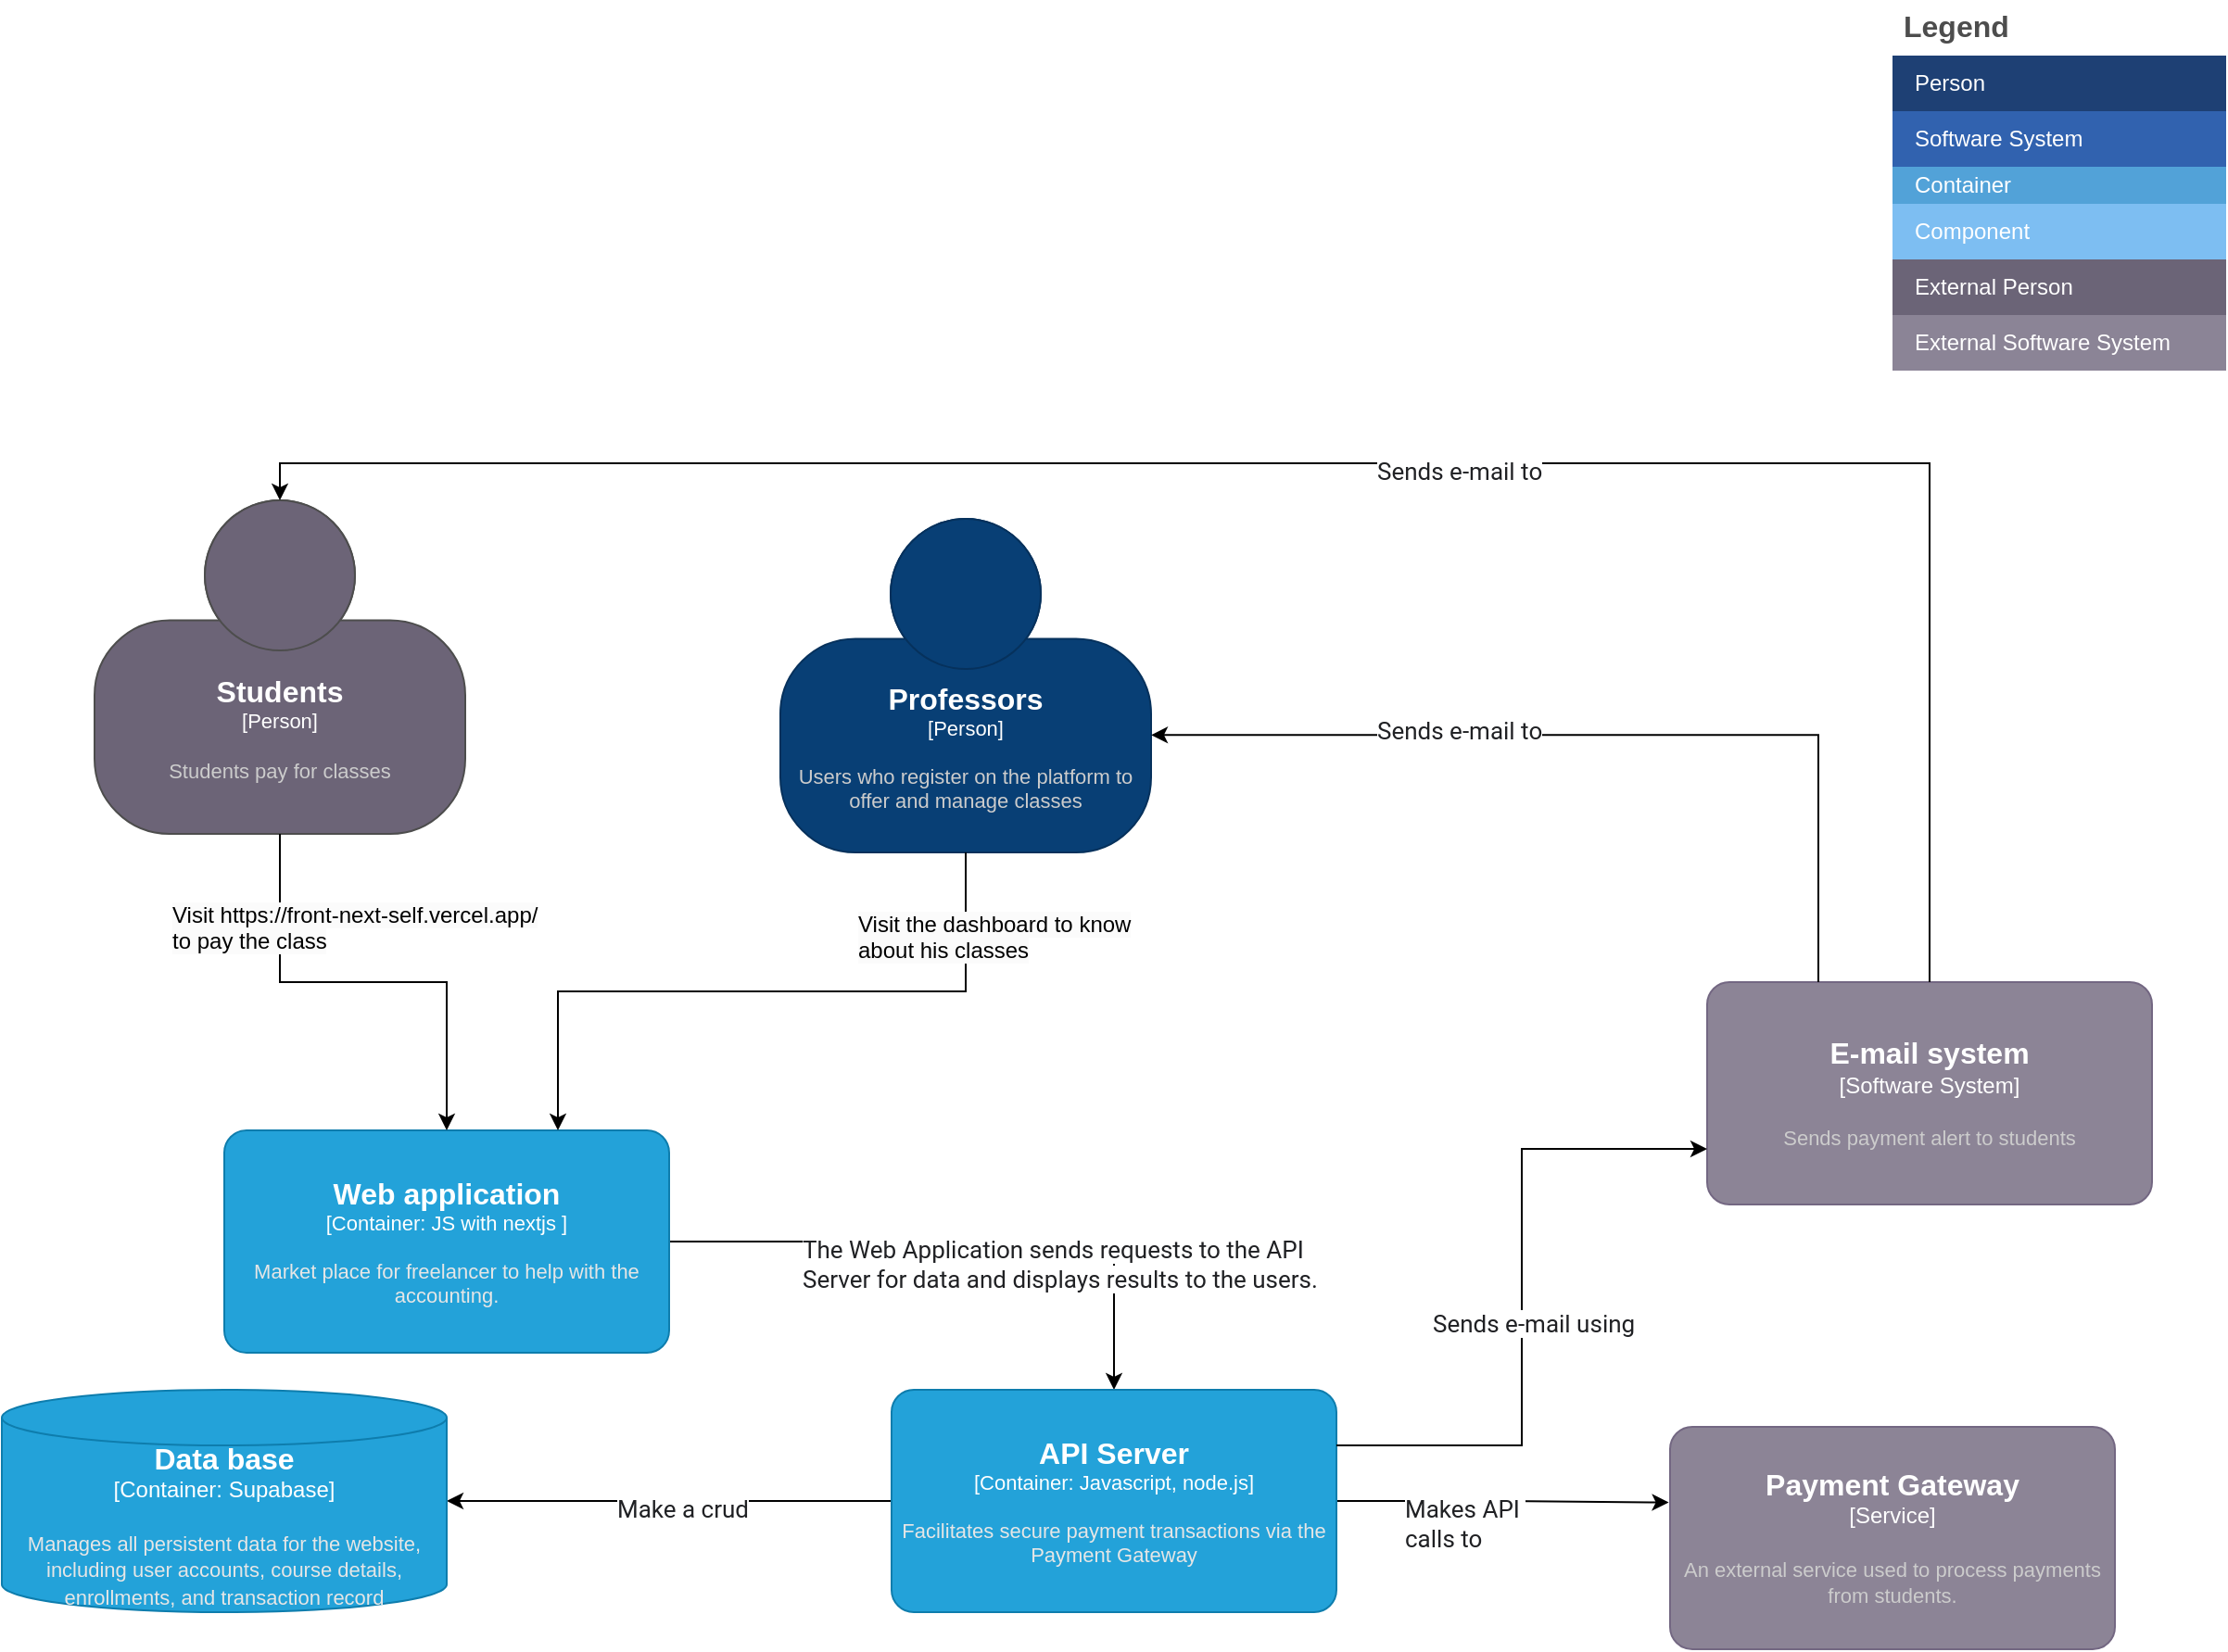 <mxfile version="24.7.12">
  <diagram name="Page-1" id="b72Eq_BYhysEmqcfSA89">
    <mxGraphModel dx="2537" dy="2018" grid="1" gridSize="10" guides="1" tooltips="1" connect="1" arrows="1" fold="1" page="1" pageScale="1" pageWidth="850" pageHeight="1100" math="0" shadow="0">
      <root>
        <mxCell id="0" />
        <mxCell id="1" parent="0" />
        <object placeholders="1" c4Name="Professors " c4Type="Person" c4Description="Users who register on the platform to offer and manage classes" label="&lt;font style=&quot;font-size: 16px&quot;&gt;&lt;b&gt;%c4Name%&lt;/b&gt;&lt;/font&gt;&lt;div&gt;[%c4Type%]&lt;/div&gt;&lt;br&gt;&lt;div&gt;&lt;font style=&quot;font-size: 11px&quot;&gt;&lt;font color=&quot;#cccccc&quot;&gt;%c4Description%&lt;/font&gt;&lt;/div&gt;" id="1lgq9A5fIySL62CHynMf-1">
          <mxCell style="html=1;fontSize=11;dashed=0;whiteSpace=wrap;fillColor=#083F75;strokeColor=#06315C;fontColor=#ffffff;shape=mxgraph.c4.person2;align=center;metaEdit=1;points=[[0.5,0,0],[1,0.5,0],[1,0.75,0],[0.75,1,0],[0.5,1,0],[0.25,1,0],[0,0.75,0],[0,0.5,0]];resizable=0;" parent="1" vertex="1">
            <mxGeometry x="20" y="-20" width="200" height="180" as="geometry" />
          </mxCell>
        </object>
        <mxCell id="mXYAS4AlTnPBMS_LGsLF-4" value="Legend" style="shape=table;startSize=30;container=1;collapsible=0;childLayout=tableLayout;fontSize=16;align=left;verticalAlign=top;fillColor=none;strokeColor=none;fontColor=#4D4D4D;fontStyle=1;spacingLeft=6;spacing=0;resizable=0;" parent="1" vertex="1">
          <mxGeometry x="620" y="-300" width="180" height="200" as="geometry" />
        </mxCell>
        <mxCell id="mXYAS4AlTnPBMS_LGsLF-5" value="" style="shape=tableRow;horizontal=0;startSize=0;swimlaneHead=0;swimlaneBody=0;strokeColor=inherit;top=0;left=0;bottom=0;right=0;collapsible=0;dropTarget=0;fillColor=none;points=[[0,0.5],[1,0.5]];portConstraint=eastwest;fontSize=12;" parent="mXYAS4AlTnPBMS_LGsLF-4" vertex="1">
          <mxGeometry y="30" width="180" height="30" as="geometry" />
        </mxCell>
        <mxCell id="mXYAS4AlTnPBMS_LGsLF-6" value="Person" style="shape=partialRectangle;html=1;whiteSpace=wrap;connectable=0;strokeColor=inherit;overflow=hidden;fillColor=#1E4074;top=0;left=0;bottom=0;right=0;pointerEvents=1;fontSize=12;align=left;fontColor=#FFFFFF;gradientColor=none;spacingLeft=10;spacingRight=4;" parent="mXYAS4AlTnPBMS_LGsLF-5" vertex="1">
          <mxGeometry width="180" height="30" as="geometry">
            <mxRectangle width="180" height="30" as="alternateBounds" />
          </mxGeometry>
        </mxCell>
        <mxCell id="mXYAS4AlTnPBMS_LGsLF-7" value="" style="shape=tableRow;horizontal=0;startSize=0;swimlaneHead=0;swimlaneBody=0;strokeColor=inherit;top=0;left=0;bottom=0;right=0;collapsible=0;dropTarget=0;fillColor=none;points=[[0,0.5],[1,0.5]];portConstraint=eastwest;fontSize=12;" parent="mXYAS4AlTnPBMS_LGsLF-4" vertex="1">
          <mxGeometry y="60" width="180" height="30" as="geometry" />
        </mxCell>
        <mxCell id="mXYAS4AlTnPBMS_LGsLF-8" value="Software System" style="shape=partialRectangle;html=1;whiteSpace=wrap;connectable=0;strokeColor=inherit;overflow=hidden;fillColor=#3162AF;top=0;left=0;bottom=0;right=0;pointerEvents=1;fontSize=12;align=left;fontColor=#FFFFFF;gradientColor=none;spacingLeft=10;spacingRight=4;" parent="mXYAS4AlTnPBMS_LGsLF-7" vertex="1">
          <mxGeometry width="180" height="30" as="geometry">
            <mxRectangle width="180" height="30" as="alternateBounds" />
          </mxGeometry>
        </mxCell>
        <mxCell id="mXYAS4AlTnPBMS_LGsLF-9" value="" style="shape=tableRow;horizontal=0;startSize=0;swimlaneHead=0;swimlaneBody=0;strokeColor=inherit;top=0;left=0;bottom=0;right=0;collapsible=0;dropTarget=0;fillColor=none;points=[[0,0.5],[1,0.5]];portConstraint=eastwest;fontSize=12;" parent="mXYAS4AlTnPBMS_LGsLF-4" vertex="1">
          <mxGeometry y="90" width="180" height="20" as="geometry" />
        </mxCell>
        <mxCell id="mXYAS4AlTnPBMS_LGsLF-10" value="Container" style="shape=partialRectangle;html=1;whiteSpace=wrap;connectable=0;strokeColor=inherit;overflow=hidden;fillColor=#52a2d8;top=0;left=0;bottom=0;right=0;pointerEvents=1;fontSize=12;align=left;fontColor=#FFFFFF;gradientColor=none;spacingLeft=10;spacingRight=4;" parent="mXYAS4AlTnPBMS_LGsLF-9" vertex="1">
          <mxGeometry width="180" height="20" as="geometry">
            <mxRectangle width="180" height="20" as="alternateBounds" />
          </mxGeometry>
        </mxCell>
        <mxCell id="mXYAS4AlTnPBMS_LGsLF-11" value="" style="shape=tableRow;horizontal=0;startSize=0;swimlaneHead=0;swimlaneBody=0;strokeColor=inherit;top=0;left=0;bottom=0;right=0;collapsible=0;dropTarget=0;fillColor=none;points=[[0,0.5],[1,0.5]];portConstraint=eastwest;fontSize=12;" parent="mXYAS4AlTnPBMS_LGsLF-4" vertex="1">
          <mxGeometry y="110" width="180" height="30" as="geometry" />
        </mxCell>
        <mxCell id="mXYAS4AlTnPBMS_LGsLF-12" value="Component" style="shape=partialRectangle;html=1;whiteSpace=wrap;connectable=0;strokeColor=inherit;overflow=hidden;fillColor=#7dbef2;top=0;left=0;bottom=0;right=0;pointerEvents=1;fontSize=12;align=left;fontColor=#FFFFFF;gradientColor=none;spacingLeft=10;spacingRight=4;" parent="mXYAS4AlTnPBMS_LGsLF-11" vertex="1">
          <mxGeometry width="180" height="30" as="geometry">
            <mxRectangle width="180" height="30" as="alternateBounds" />
          </mxGeometry>
        </mxCell>
        <mxCell id="mXYAS4AlTnPBMS_LGsLF-13" value="" style="shape=tableRow;horizontal=0;startSize=0;swimlaneHead=0;swimlaneBody=0;strokeColor=inherit;top=0;left=0;bottom=0;right=0;collapsible=0;dropTarget=0;fillColor=none;points=[[0,0.5],[1,0.5]];portConstraint=eastwest;fontSize=12;" parent="mXYAS4AlTnPBMS_LGsLF-4" vertex="1">
          <mxGeometry y="140" width="180" height="30" as="geometry" />
        </mxCell>
        <mxCell id="mXYAS4AlTnPBMS_LGsLF-14" value="External Person" style="shape=partialRectangle;html=1;whiteSpace=wrap;connectable=0;strokeColor=inherit;overflow=hidden;fillColor=#6b6477;top=0;left=0;bottom=0;right=0;pointerEvents=1;fontSize=12;align=left;fontColor=#FFFFFF;gradientColor=none;spacingLeft=10;spacingRight=4;" parent="mXYAS4AlTnPBMS_LGsLF-13" vertex="1">
          <mxGeometry width="180" height="30" as="geometry">
            <mxRectangle width="180" height="30" as="alternateBounds" />
          </mxGeometry>
        </mxCell>
        <mxCell id="mXYAS4AlTnPBMS_LGsLF-15" value="" style="shape=tableRow;horizontal=0;startSize=0;swimlaneHead=0;swimlaneBody=0;strokeColor=inherit;top=0;left=0;bottom=0;right=0;collapsible=0;dropTarget=0;fillColor=none;points=[[0,0.5],[1,0.5]];portConstraint=eastwest;fontSize=12;" parent="mXYAS4AlTnPBMS_LGsLF-4" vertex="1">
          <mxGeometry y="170" width="180" height="30" as="geometry" />
        </mxCell>
        <mxCell id="mXYAS4AlTnPBMS_LGsLF-16" value="External Software System" style="shape=partialRectangle;html=1;whiteSpace=wrap;connectable=0;strokeColor=inherit;overflow=hidden;fillColor=#8b8496;top=0;left=0;bottom=0;right=0;pointerEvents=1;fontSize=12;align=left;fontColor=#FFFFFF;gradientColor=none;spacingLeft=10;spacingRight=4;" parent="mXYAS4AlTnPBMS_LGsLF-15" vertex="1">
          <mxGeometry width="180" height="30" as="geometry">
            <mxRectangle width="180" height="30" as="alternateBounds" />
          </mxGeometry>
        </mxCell>
        <mxCell id="UMdhtbdnb8bo0hYb-upR-8" value="" style="edgeStyle=orthogonalEdgeStyle;rounded=0;orthogonalLoop=1;jettySize=auto;html=1;" parent="1" source="UMdhtbdnb8bo0hYb-upR-1" target="UMdhtbdnb8bo0hYb-upR-3" edge="1">
          <mxGeometry relative="1" as="geometry" />
        </mxCell>
        <object placeholders="1" c4Name="Web application" c4Type="Container" c4Technology="JS with nextjs " c4Description="Market place for freelancer to help with the accounting." label="&lt;font style=&quot;font-size: 16px&quot;&gt;&lt;b&gt;%c4Name%&lt;/b&gt;&lt;/font&gt;&lt;div&gt;[%c4Type%: %c4Technology%]&lt;/div&gt;&lt;br&gt;&lt;div&gt;&lt;font style=&quot;font-size: 11px&quot;&gt;&lt;font color=&quot;#E6E6E6&quot;&gt;%c4Description%&lt;/font&gt;&lt;/div&gt;" id="UMdhtbdnb8bo0hYb-upR-1">
          <mxCell style="rounded=1;whiteSpace=wrap;html=1;fontSize=11;labelBackgroundColor=none;fillColor=#23A2D9;fontColor=#ffffff;align=center;arcSize=10;strokeColor=#0E7DAD;metaEdit=1;resizable=0;points=[[0.25,0,0],[0.5,0,0],[0.75,0,0],[1,0.25,0],[1,0.5,0],[1,0.75,0],[0.75,1,0],[0.5,1,0],[0.25,1,0],[0,0.75,0],[0,0.5,0],[0,0.25,0]];" parent="1" vertex="1">
            <mxGeometry x="-280" y="310" width="240" height="120" as="geometry" />
          </mxCell>
        </object>
        <mxCell id="UMdhtbdnb8bo0hYb-upR-5" value="" style="edgeStyle=orthogonalEdgeStyle;rounded=0;orthogonalLoop=1;jettySize=auto;html=1;" parent="1" source="UMdhtbdnb8bo0hYb-upR-3" target="UMdhtbdnb8bo0hYb-upR-4" edge="1">
          <mxGeometry relative="1" as="geometry" />
        </mxCell>
        <mxCell id="A94omW2WpfYJBq93WB9G-22" style="edgeStyle=orthogonalEdgeStyle;rounded=0;orthogonalLoop=1;jettySize=auto;html=1;exitX=1;exitY=0.5;exitDx=0;exitDy=0;exitPerimeter=0;entryX=-0.003;entryY=0.34;entryDx=0;entryDy=0;entryPerimeter=0;" edge="1" parent="1" source="UMdhtbdnb8bo0hYb-upR-3" target="A94omW2WpfYJBq93WB9G-5">
          <mxGeometry relative="1" as="geometry">
            <mxPoint x="440" y="510" as="targetPoint" />
          </mxGeometry>
        </mxCell>
        <object placeholders="1" c4Name="API Server" c4Type="Container" c4Technology="Javascript, node.js" c4Description="Facilitates secure payment transactions via the Payment Gateway" label="&lt;font style=&quot;font-size: 16px&quot;&gt;&lt;b&gt;%c4Name%&lt;/b&gt;&lt;/font&gt;&lt;div&gt;[%c4Type%: %c4Technology%]&lt;/div&gt;&lt;br&gt;&lt;div&gt;&lt;font style=&quot;font-size: 11px&quot;&gt;&lt;font color=&quot;#E6E6E6&quot;&gt;%c4Description%&lt;/font&gt;&lt;/div&gt;" id="UMdhtbdnb8bo0hYb-upR-3">
          <mxCell style="rounded=1;whiteSpace=wrap;html=1;fontSize=11;labelBackgroundColor=none;fillColor=#23A2D9;fontColor=#ffffff;align=center;arcSize=10;strokeColor=#0E7DAD;metaEdit=1;resizable=0;points=[[0.25,0,0],[0.5,0,0],[0.75,0,0],[1,0.25,0],[1,0.5,0],[1,0.75,0],[0.75,1,0],[0.5,1,0],[0.25,1,0],[0,0.75,0],[0,0.5,0],[0,0.25,0]];" parent="1" vertex="1">
            <mxGeometry x="80" y="450" width="240" height="120" as="geometry" />
          </mxCell>
        </object>
        <object placeholders="1" c4Name="Data base" c4Type="Container" c4Technology="Supabase" c4Description="Manages all persistent data for the website, including user accounts, course details, enrollments, and transaction record" label="&lt;font style=&quot;font-size: 16px&quot;&gt;&lt;b&gt;%c4Name%&lt;/b&gt;&lt;/font&gt;&lt;div&gt;[%c4Type%:&amp;nbsp;%c4Technology%]&lt;/div&gt;&lt;br&gt;&lt;div&gt;&lt;font style=&quot;font-size: 11px&quot;&gt;&lt;font color=&quot;#E6E6E6&quot;&gt;%c4Description%&lt;/font&gt;&lt;/div&gt;" id="UMdhtbdnb8bo0hYb-upR-4">
          <mxCell style="shape=cylinder3;size=15;whiteSpace=wrap;html=1;boundedLbl=1;rounded=0;labelBackgroundColor=none;fillColor=#23A2D9;fontSize=12;fontColor=#ffffff;align=center;strokeColor=#0E7DAD;metaEdit=1;points=[[0.5,0,0],[1,0.25,0],[1,0.5,0],[1,0.75,0],[0.5,1,0],[0,0.75,0],[0,0.5,0],[0,0.25,0]];resizable=0;" parent="1" vertex="1">
            <mxGeometry x="-400" y="450" width="240" height="120" as="geometry" />
          </mxCell>
        </object>
        <object placeholders="1" c4Name="Students" c4Type="Person" c4Description="Students pay for classes " label="&lt;font style=&quot;font-size: 16px&quot;&gt;&lt;b&gt;%c4Name%&lt;/b&gt;&lt;/font&gt;&lt;div&gt;[%c4Type%]&lt;/div&gt;&lt;br&gt;&lt;div&gt;&lt;font style=&quot;font-size: 11px&quot;&gt;&lt;font color=&quot;#cccccc&quot;&gt;%c4Description%&lt;/font&gt;&lt;/div&gt;" id="MeKUBymbkAnW-8iFS8F1-1">
          <mxCell style="html=1;fontSize=11;dashed=0;whiteSpace=wrap;fillColor=#6C6477;strokeColor=#4D4D4D;fontColor=#ffffff;shape=mxgraph.c4.person2;align=center;metaEdit=1;points=[[0.5,0,0],[1,0.5,0],[1,0.75,0],[0.75,1,0],[0.5,1,0],[0.25,1,0],[0,0.75,0],[0,0.5,0]];resizable=0;" parent="1" vertex="1">
            <mxGeometry x="-350" y="-30" width="200" height="180" as="geometry" />
          </mxCell>
        </object>
        <object placeholders="1" c4Name="E-mail system" c4Type="Software System" c4Description="Sends payment alert to students" label="&lt;font style=&quot;font-size: 16px&quot;&gt;&lt;b&gt;%c4Name%&lt;/b&gt;&lt;/font&gt;&lt;div&gt;[%c4Type%]&lt;/div&gt;&lt;br&gt;&lt;div&gt;&lt;font style=&quot;font-size: 11px&quot;&gt;&lt;font color=&quot;#cccccc&quot;&gt;%c4Description%&lt;/font&gt;&lt;/div&gt;" id="A94omW2WpfYJBq93WB9G-4">
          <mxCell style="rounded=1;whiteSpace=wrap;html=1;labelBackgroundColor=none;fillColor=#8C8496;fontColor=#ffffff;align=center;arcSize=10;strokeColor=#736782;metaEdit=1;resizable=0;points=[[0.25,0,0],[0.5,0,0],[0.75,0,0],[1,0.25,0],[1,0.5,0],[1,0.75,0],[0.75,1,0],[0.5,1,0],[0.25,1,0],[0,0.75,0],[0,0.5,0],[0,0.25,0]];" vertex="1" parent="1">
            <mxGeometry x="520" y="230" width="240" height="120" as="geometry" />
          </mxCell>
        </object>
        <object placeholders="1" c4Name="Payment Gateway" c4Type="Service" c4Description="An external service used to process payments from students." label="&lt;font style=&quot;font-size: 16px&quot;&gt;&lt;b&gt;%c4Name%&lt;/b&gt;&lt;/font&gt;&lt;div&gt;[%c4Type%]&lt;/div&gt;&lt;br&gt;&lt;div&gt;&lt;font style=&quot;font-size: 11px&quot;&gt;&lt;font color=&quot;#cccccc&quot;&gt;%c4Description%&lt;/font&gt;&lt;/div&gt;" id="A94omW2WpfYJBq93WB9G-5">
          <mxCell style="rounded=1;whiteSpace=wrap;html=1;labelBackgroundColor=none;fillColor=#8C8496;fontColor=#ffffff;align=center;arcSize=10;strokeColor=#736782;metaEdit=1;resizable=0;points=[[0.25,0,0],[0.5,0,0],[0.75,0,0],[1,0.25,0],[1,0.5,0],[1,0.75,0],[0.75,1,0],[0.5,1,0],[0.25,1,0],[0,0.75,0],[0,0.5,0],[0,0.25,0]];" vertex="1" parent="1">
            <mxGeometry x="500" y="470" width="240" height="120" as="geometry" />
          </mxCell>
        </object>
        <mxCell id="A94omW2WpfYJBq93WB9G-6" style="edgeStyle=orthogonalEdgeStyle;rounded=0;orthogonalLoop=1;jettySize=auto;html=1;exitX=0.5;exitY=1;exitDx=0;exitDy=0;exitPerimeter=0;entryX=0.5;entryY=0;entryDx=0;entryDy=0;entryPerimeter=0;" edge="1" parent="1" source="MeKUBymbkAnW-8iFS8F1-1" target="UMdhtbdnb8bo0hYb-upR-1">
          <mxGeometry relative="1" as="geometry" />
        </mxCell>
        <mxCell id="A94omW2WpfYJBq93WB9G-7" style="edgeStyle=orthogonalEdgeStyle;rounded=0;orthogonalLoop=1;jettySize=auto;html=1;exitX=0.5;exitY=1;exitDx=0;exitDy=0;exitPerimeter=0;entryX=0.75;entryY=0;entryDx=0;entryDy=0;entryPerimeter=0;" edge="1" parent="1" source="1lgq9A5fIySL62CHynMf-1" target="UMdhtbdnb8bo0hYb-upR-1">
          <mxGeometry relative="1" as="geometry" />
        </mxCell>
        <mxCell id="A94omW2WpfYJBq93WB9G-9" value="&lt;span style=&quot;color: rgb(0, 0, 0); font-family: Helvetica; font-size: 12px; font-style: normal; font-variant-ligatures: normal; font-variant-caps: normal; font-weight: 400; letter-spacing: normal; orphans: 2; text-align: center; text-indent: 0px; text-transform: none; widows: 2; word-spacing: 0px; -webkit-text-stroke-width: 0px; white-space: normal; background-color: rgb(251, 251, 251); text-decoration-thickness: initial; text-decoration-style: initial; text-decoration-color: initial; display: inline !important; float: none;&quot;&gt;Visit&amp;nbsp;https://front-next-self.vercel.app/&lt;/span&gt;&lt;div&gt;&lt;span style=&quot;color: rgb(0, 0, 0); font-family: Helvetica; font-size: 12px; font-style: normal; font-variant-ligatures: normal; font-variant-caps: normal; font-weight: 400; letter-spacing: normal; orphans: 2; text-align: center; text-indent: 0px; text-transform: none; widows: 2; word-spacing: 0px; -webkit-text-stroke-width: 0px; white-space: normal; background-color: rgb(251, 251, 251); text-decoration-thickness: initial; text-decoration-style: initial; text-decoration-color: initial; display: inline !important; float: none;&quot;&gt;to pay the class&lt;/span&gt;&lt;/div&gt;" style="text;whiteSpace=wrap;html=1;" vertex="1" parent="1">
          <mxGeometry x="-310" y="180" width="200" height="40" as="geometry" />
        </mxCell>
        <mxCell id="A94omW2WpfYJBq93WB9G-13" value="&lt;span style=&quot;color: rgb(0, 0, 0); font-family: Helvetica; font-size: 12px; font-style: normal; font-variant-ligatures: normal; font-variant-caps: normal; font-weight: 400; letter-spacing: normal; orphans: 2; text-align: left; text-indent: 0px; text-transform: none; widows: 2; word-spacing: 0px; -webkit-text-stroke-width: 0px; white-space: normal; background-color: rgb(251, 251, 251); text-decoration-thickness: initial; text-decoration-style: initial; text-decoration-color: initial; display: inline !important; float: none;&quot;&gt;Visit the dashboard to know about his classes&lt;/span&gt;" style="text;whiteSpace=wrap;html=1;" vertex="1" parent="1">
          <mxGeometry x="60" y="185" width="180" height="30" as="geometry" />
        </mxCell>
        <mxCell id="A94omW2WpfYJBq93WB9G-14" value="&lt;span style=&quot;color: rgb(32, 33, 36); font-family: Roboto, arial, sans-serif; font-size: 13px; font-style: normal; font-variant-ligatures: normal; font-variant-caps: normal; font-weight: 400; letter-spacing: normal; orphans: 2; text-align: left; text-indent: 0px; text-transform: none; widows: 2; word-spacing: 0px; -webkit-text-stroke-width: 0px; white-space: pre-wrap; background-color: rgb(255, 255, 255); text-decoration-thickness: initial; text-decoration-style: initial; text-decoration-color: initial; display: inline !important; float: none;&quot;&gt;The Web Application sends requests to the API Server for data and displays results to the users.&lt;/span&gt;" style="text;whiteSpace=wrap;html=1;" vertex="1" parent="1">
          <mxGeometry x="30" y="360" width="310" height="50" as="geometry" />
        </mxCell>
        <mxCell id="A94omW2WpfYJBq93WB9G-15" value="&lt;font face=&quot;Roboto, arial, sans-serif&quot; color=&quot;#202124&quot;&gt;&lt;span style=&quot;font-size: 13px; white-space-collapse: preserve; background-color: rgb(255, 255, 255);&quot;&gt;Make a crud&lt;/span&gt;&lt;/font&gt;" style="text;whiteSpace=wrap;html=1;" vertex="1" parent="1">
          <mxGeometry x="-70" y="500" width="80" height="50" as="geometry" />
        </mxCell>
        <mxCell id="A94omW2WpfYJBq93WB9G-16" style="edgeStyle=orthogonalEdgeStyle;rounded=0;orthogonalLoop=1;jettySize=auto;html=1;exitX=1;exitY=0.25;exitDx=0;exitDy=0;exitPerimeter=0;entryX=0;entryY=0.75;entryDx=0;entryDy=0;entryPerimeter=0;" edge="1" parent="1" source="UMdhtbdnb8bo0hYb-upR-3" target="A94omW2WpfYJBq93WB9G-4">
          <mxGeometry relative="1" as="geometry" />
        </mxCell>
        <mxCell id="A94omW2WpfYJBq93WB9G-17" value="&lt;font face=&quot;Roboto, arial, sans-serif&quot; color=&quot;#202124&quot;&gt;&lt;span style=&quot;font-size: 13px; white-space-collapse: preserve; background-color: rgb(255, 255, 255);&quot;&gt;Sends e-mail using&lt;/span&gt;&lt;/font&gt;" style="text;whiteSpace=wrap;html=1;" vertex="1" parent="1">
          <mxGeometry x="370" y="400" width="120" height="50" as="geometry" />
        </mxCell>
        <mxCell id="A94omW2WpfYJBq93WB9G-18" style="edgeStyle=orthogonalEdgeStyle;rounded=0;orthogonalLoop=1;jettySize=auto;html=1;exitX=0.25;exitY=0;exitDx=0;exitDy=0;exitPerimeter=0;entryX=1;entryY=0.648;entryDx=0;entryDy=0;entryPerimeter=0;" edge="1" parent="1" source="A94omW2WpfYJBq93WB9G-4" target="1lgq9A5fIySL62CHynMf-1">
          <mxGeometry relative="1" as="geometry" />
        </mxCell>
        <mxCell id="A94omW2WpfYJBq93WB9G-19" value="&lt;font face=&quot;Roboto, arial, sans-serif&quot; color=&quot;#202124&quot;&gt;&lt;span style=&quot;font-size: 13px; white-space-collapse: preserve; background-color: rgb(255, 255, 255);&quot;&gt;Sends e-mail to&lt;/span&gt;&lt;/font&gt;" style="text;whiteSpace=wrap;html=1;" vertex="1" parent="1">
          <mxGeometry x="340" y="80" width="120" height="50" as="geometry" />
        </mxCell>
        <mxCell id="A94omW2WpfYJBq93WB9G-20" style="edgeStyle=orthogonalEdgeStyle;rounded=0;orthogonalLoop=1;jettySize=auto;html=1;exitX=0.5;exitY=0;exitDx=0;exitDy=0;exitPerimeter=0;entryX=0.5;entryY=0;entryDx=0;entryDy=0;entryPerimeter=0;" edge="1" parent="1" source="A94omW2WpfYJBq93WB9G-4" target="MeKUBymbkAnW-8iFS8F1-1">
          <mxGeometry relative="1" as="geometry" />
        </mxCell>
        <mxCell id="A94omW2WpfYJBq93WB9G-21" value="&lt;font face=&quot;Roboto, arial, sans-serif&quot; color=&quot;#202124&quot;&gt;&lt;span style=&quot;font-size: 13px; white-space-collapse: preserve; background-color: rgb(255, 255, 255);&quot;&gt;Sends e-mail to&lt;/span&gt;&lt;/font&gt;" style="text;whiteSpace=wrap;html=1;" vertex="1" parent="1">
          <mxGeometry x="340" y="-60" width="120" height="50" as="geometry" />
        </mxCell>
        <mxCell id="A94omW2WpfYJBq93WB9G-23" value="&lt;font face=&quot;Roboto, arial, sans-serif&quot; color=&quot;#202124&quot;&gt;&lt;span style=&quot;font-size: 13px; white-space-collapse: preserve; background-color: rgb(255, 255, 255);&quot;&gt;Makes API calls to&lt;/span&gt;&lt;/font&gt;" style="text;whiteSpace=wrap;html=1;" vertex="1" parent="1">
          <mxGeometry x="355" y="500" width="90" height="40" as="geometry" />
        </mxCell>
      </root>
    </mxGraphModel>
  </diagram>
</mxfile>
